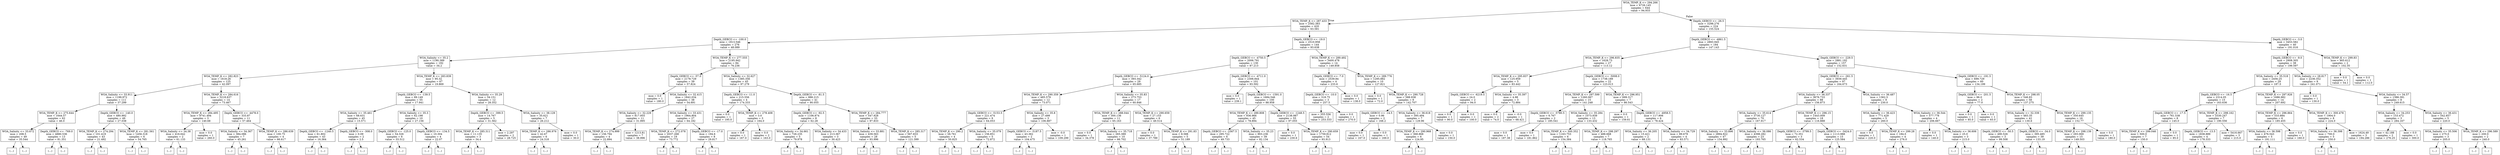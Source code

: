 digraph Tree {
node [shape=box] ;
0 [label="WOA_TEMP_K <= 294.266\nmse = 4726.145\nsamples = 644\nvalue = 94.933"] ;
1 [label="WOA_TEMP_K <= 287.433\nmse = 2582.383\nsamples = 420\nvalue = 63.581"] ;
0 -> 1 [labeldistance=2.5, labelangle=45, headlabel="True"] ;
2 [label="Depth_GEBCO <= -100.0\nmse = 1913.546\nsamples = 276\nvalue = 48.089"] ;
1 -> 2 ;
3 [label="WOA_Salinity <= 35.2\nmse = 1190.389\nsamples = 192\nvalue = 34.2"] ;
2 -> 3 ;
4 [label="WOA_TEMP_K <= 282.823\nmse = 1618.26\nsamples = 125\nvalue = 42.097"] ;
3 -> 4 ;
5 [label="WOA_Salinity <= 33.911\nmse = 1199.972\nsamples = 111\nvalue = 37.299"] ;
4 -> 5 ;
6 [label="WOA_TEMP_K <= 275.644\nmse = 1644.57\nsamples = 62\nvalue = 46.0"] ;
5 -> 6 ;
7 [label="WOA_Salinity <= 33.672\nmse = 208.5\nsamples = 49\nvalue = 35.544"] ;
6 -> 7 ;
8 [label="(...)"] ;
7 -> 8 ;
49 [label="(...)"] ;
7 -> 49 ;
96 [label="Depth_GEBCO <= -769.0\nmse = 4880.536\nsamples = 13\nvalue = 81.351"] ;
6 -> 96 ;
97 [label="(...)"] ;
96 -> 97 ;
118 [label="(...)"] ;
96 -> 118 ;
121 [label="Depth_GEBCO <= -140.0\nmse = 480.992\nsamples = 49\nvalue = 27.038"] ;
5 -> 121 ;
122 [label="WOA_TEMP_K <= 274.294\nmse = 101.419\nsamples = 43\nvalue = 21.492"] ;
121 -> 122 ;
123 [label="(...)"] ;
122 -> 123 ;
144 [label="(...)"] ;
122 -> 144 ;
205 [label="WOA_TEMP_K <= 281.561\nmse = 1456.318\nsamples = 6\nvalue = 54.765"] ;
121 -> 205 ;
206 [label="(...)"] ;
205 -> 206 ;
213 [label="(...)"] ;
205 -> 213 ;
216 [label="WOA_TEMP_K <= 284.616\nmse = 3218.637\nsamples = 14\nvalue = 73.467"] ;
4 -> 216 ;
217 [label="WOA_TEMP_K <= 284.495\nmse = 9741.494\nsamples = 3\nvalue = 140.68"] ;
216 -> 217 ;
218 [label="WOA_Salinity <= 34.38\nmse = 416.642\nsamples = 2\nvalue = 61.133"] ;
217 -> 218 ;
219 [label="(...)"] ;
218 -> 219 ;
220 [label="(...)"] ;
218 -> 220 ;
221 [label="mse = 0.0\nsamples = 1\nvalue = 260.0"] ;
217 -> 221 ;
222 [label="Depth_GEBCO <= -4478.0\nmse = 333.87\nsamples = 11\nvalue = 57.464"] ;
216 -> 222 ;
223 [label="WOA_Salinity <= 34.367\nmse = 384.086\nsamples = 7\nvalue = 45.261"] ;
222 -> 223 ;
224 [label="(...)"] ;
223 -> 224 ;
231 [label="(...)"] ;
223 -> 231 ;
234 [label="WOA_TEMP_K <= 286.639\nmse = 100.75\nsamples = 4\nvalue = 66.617"] ;
222 -> 234 ;
235 [label="(...)"] ;
234 -> 235 ;
240 [label="(...)"] ;
234 -> 240 ;
241 [label="WOA_TEMP_K <= 283.839\nmse = 95.32\nsamples = 67\nvalue = 19.869"] ;
3 -> 241 ;
242 [label="Depth_GEBCO <= -139.5\nmse = 89.149\nsamples = 55\nvalue = 17.941"] ;
241 -> 242 ;
243 [label="WOA_Salinity <= 35.461\nmse = 68.631\nsamples = 45\nvalue = 15.571"] ;
242 -> 243 ;
244 [label="Depth_GEBCO <= -1240.5\nmse = 61.802\nsamples = 43\nvalue = 16.364"] ;
243 -> 244 ;
245 [label="(...)"] ;
244 -> 245 ;
248 [label="(...)"] ;
244 -> 248 ;
275 [label="Depth_GEBCO <= -308.0\nmse = 0.09\nsamples = 2\nvalue = 2.5"] ;
243 -> 275 ;
276 [label="(...)"] ;
275 -> 276 ;
277 [label="(...)"] ;
275 -> 277 ;
278 [label="WOA_Salinity <= 35.3\nmse = 62.198\nsamples = 10\nvalue = 27.156"] ;
242 -> 278 ;
279 [label="Depth_GEBCO <= -125.0\nmse = 54.326\nsamples = 6\nvalue = 33.512"] ;
278 -> 279 ;
280 [label="(...)"] ;
279 -> 280 ;
283 [label="(...)"] ;
279 -> 283 ;
290 [label="Depth_GEBCO <= -134.5\nmse = 10.304\nsamples = 4\nvalue = 22.07"] ;
278 -> 290 ;
291 [label="(...)"] ;
290 -> 291 ;
292 [label="(...)"] ;
290 -> 292 ;
293 [label="WOA_Salinity <= 35.29\nmse = 34.151\nsamples = 12\nvalue = 28.352"] ;
241 -> 293 ;
294 [label="Depth_GEBCO <= -399.5\nmse = 14.767\nsamples = 5\nvalue = 31.562"] ;
293 -> 294 ;
295 [label="WOA_TEMP_K <= 285.311\nmse = 11.135\nsamples = 3\nvalue = 34.4"] ;
294 -> 295 ;
296 [label="(...)"] ;
295 -> 296 ;
297 [label="(...)"] ;
295 -> 297 ;
298 [label="mse = 2.297\nsamples = 2\nvalue = 28.725"] ;
294 -> 298 ;
299 [label="WOA_Salinity <= 38.129\nmse = 35.621\nsamples = 7\nvalue = 26.212"] ;
293 -> 299 ;
300 [label="WOA_TEMP_K <= 286.976\nmse = 42.67\nsamples = 6\nvalue = 24.318"] ;
299 -> 300 ;
301 [label="(...)"] ;
300 -> 301 ;
306 [label="(...)"] ;
300 -> 306 ;
307 [label="mse = 0.0\nsamples = 1\nvalue = 30.0"] ;
299 -> 307 ;
308 [label="WOA_TEMP_K <= 277.555\nmse = 2195.942\nsamples = 84\nvalue = 76.236"] ;
2 -> 308 ;
309 [label="Depth_GEBCO <= -57.0\nmse = 2178.729\nsamples = 39\nvalue = 57.824"] ;
308 -> 309 ;
310 [label="mse = 0.0\nsamples = 1\nvalue = 180.0"] ;
309 -> 310 ;
311 [label="WOA_Salinity <= 32.415\nmse = 1842.034\nsamples = 38\nvalue = 54.691"] ;
309 -> 311 ;
312 [label="WOA_Salinity <= 32.229\nmse = 817.955\nsamples = 11\nvalue = 31.995"] ;
311 -> 312 ;
313 [label="WOA_TEMP_K <= 274.999\nmse = 156.794\nsamples = 4\nvalue = 22.894"] ;
312 -> 313 ;
314 [label="(...)"] ;
313 -> 314 ;
315 [label="(...)"] ;
313 -> 315 ;
316 [label="mse = 1213.81\nsamples = 7\nvalue = 38.996"] ;
312 -> 316 ;
317 [label="WOA_Salinity <= 33.431\nmse = 1964.804\nsamples = 27\nvalue = 64.182"] ;
311 -> 317 ;
318 [label="WOA_TEMP_K <= 272.078\nmse = 2037.268\nsamples = 19\nvalue = 73.772"] ;
317 -> 318 ;
319 [label="(...)"] ;
318 -> 319 ;
322 [label="(...)"] ;
318 -> 322 ;
327 [label="Depth_GEBCO <= -17.0\nmse = 194.6\nsamples = 8\nvalue = 29.817"] ;
317 -> 327 ;
328 [label="(...)"] ;
327 -> 328 ;
337 [label="(...)"] ;
327 -> 337 ;
338 [label="WOA_Salinity <= 32.627\nmse = 1385.356\nsamples = 45\nvalue = 97.279"] ;
308 -> 338 ;
339 [label="Depth_GEBCO <= -11.0\nmse = 215.556\nsamples = 4\nvalue = 174.333"] ;
338 -> 339 ;
340 [label="mse = 0.0\nsamples = 1\nvalue = 195.0"] ;
339 -> 340 ;
341 [label="WOA_TEMP_K <= 278.408\nmse = 3.0\nsamples = 3\nvalue = 164.0"] ;
339 -> 341 ;
342 [label="mse = 0.0\nsamples = 1\nvalue = 167.0"] ;
341 -> 342 ;
343 [label="mse = 0.0\nsamples = 2\nvalue = 163.0"] ;
341 -> 343 ;
344 [label="Depth_GEBCO <= -81.5\nmse = 886.215\nsamples = 41\nvalue = 90.055"] ;
338 -> 344 ;
345 [label="Depth_GEBCO <= -92.5\nmse = 1106.874\nsamples = 8\nvalue = 62.28"] ;
344 -> 345 ;
346 [label="WOA_Salinity <= 34.661\nmse = 726.235\nsamples = 5\nvalue = 79.978"] ;
345 -> 346 ;
347 [label="(...)"] ;
346 -> 347 ;
352 [label="(...)"] ;
346 -> 352 ;
355 [label="WOA_Salinity <= 34.433\nmse = 213.367\nsamples = 3\nvalue = 30.423"] ;
345 -> 355 ;
356 [label="(...)"] ;
355 -> 356 ;
359 [label="(...)"] ;
355 -> 359 ;
360 [label="WOA_TEMP_K <= 284.777\nmse = 547.928\nsamples = 33\nvalue = 97.833"] ;
344 -> 360 ;
361 [label="WOA_Salinity <= 33.881\nmse = 439.563\nsamples = 28\nvalue = 93.996"] ;
360 -> 361 ;
362 [label="(...)"] ;
361 -> 362 ;
367 [label="(...)"] ;
361 -> 367 ;
398 [label="WOA_TEMP_K <= 285.317\nmse = 567.833\nsamples = 5\nvalue = 121.399"] ;
360 -> 398 ;
399 [label="(...)"] ;
398 -> 399 ;
400 [label="(...)"] ;
398 -> 400 ;
405 [label="Depth_GEBCO <= -19.0\nmse = 2510.958\nsamples = 144\nvalue = 93.638"] ;
1 -> 405 ;
406 [label="Depth_GEBCO <= -4750.5\nmse = 2006.791\nsamples = 130\nvalue = 87.213"] ;
405 -> 406 ;
407 [label="Depth_GEBCO <= -5124.0\nmse = 393.342\nsamples = 29\nvalue = 65.685"] ;
406 -> 407 ;
408 [label="WOA_TEMP_K <= 290.359\nmse = 485.579\nsamples = 12\nvalue = 73.071"] ;
407 -> 408 ;
409 [label="Depth_GEBCO <= -5153.5\nmse = 221.474\nsamples = 9\nvalue = 64.053"] ;
408 -> 409 ;
410 [label="WOA_TEMP_K <= 290.2\nmse = 26.761\nsamples = 4\nvalue = 50.825"] ;
409 -> 410 ;
411 [label="(...)"] ;
410 -> 411 ;
414 [label="(...)"] ;
410 -> 414 ;
417 [label="WOA_Salinity <= 35.079\nmse = 156.851\nsamples = 5\nvalue = 72.872"] ;
409 -> 417 ;
418 [label="(...)"] ;
417 -> 418 ;
419 [label="(...)"] ;
417 -> 419 ;
420 [label="WOA_Salinity <= 35.8\nmse = 27.499\nsamples = 3\nvalue = 106.887"] ;
408 -> 420 ;
421 [label="Depth_GEBCO <= -5187.5\nmse = 43.362\nsamples = 2\nvalue = 104.475"] ;
420 -> 421 ;
422 [label="(...)"] ;
421 -> 422 ;
423 [label="(...)"] ;
421 -> 423 ;
424 [label="mse = -0.0\nsamples = 1\nvalue = 109.299"] ;
420 -> 424 ;
425 [label="WOA_Salinity <= 35.83\nmse = 273.753\nsamples = 17\nvalue = 60.846"] ;
407 -> 425 ;
426 [label="WOA_TEMP_K <= 288.044\nmse = 300.136\nsamples = 11\nvalue = 65.163"] ;
425 -> 426 ;
427 [label="mse = 0.0\nsamples = 1\nvalue = 34.378"] ;
426 -> 427 ;
428 [label="WOA_Salinity <= 35.718\nmse = 265.389\nsamples = 10\nvalue = 66.702"] ;
426 -> 428 ;
429 [label="(...)"] ;
428 -> 429 ;
446 [label="(...)"] ;
428 -> 446 ;
447 [label="WOA_TEMP_K <= 290.659\nmse = 27.153\nsamples = 6\nvalue = 49.514"] ;
425 -> 447 ;
448 [label="mse = 0.0\nsamples = 1\nvalue = 37.789"] ;
447 -> 448 ;
449 [label="WOA_TEMP_K <= 291.83\nmse = 8.588\nsamples = 5\nvalue = 51.189"] ;
447 -> 449 ;
450 [label="(...)"] ;
449 -> 450 ;
453 [label="(...)"] ;
449 -> 453 ;
458 [label="Depth_GEBCO <= -4711.0\nmse = 2306.844\nsamples = 101\nvalue = 93.592"] ;
406 -> 458 ;
459 [label="mse = 0.0\nsamples = 1\nvalue = 239.1"] ;
458 -> 459 ;
460 [label="Depth_GEBCO <= -1591.0\nmse = 1684.546\nsamples = 100\nvalue = 88.958"] ;
458 -> 460 ;
461 [label="WOA_TEMP_K <= 289.808\nmse = 936.966\nsamples = 45\nvalue = 78.894"] ;
460 -> 461 ;
462 [label="Depth_GEBCO <= -2567.5\nmse = 295.722\nsamples = 6\nvalue = 49.733"] ;
461 -> 462 ;
463 [label="(...)"] ;
462 -> 463 ;
472 [label="(...)"] ;
462 -> 472 ;
473 [label="WOA_Salinity <= 35.23\nmse = 903.236\nsamples = 39\nvalue = 82.134"] ;
461 -> 473 ;
474 [label="(...)"] ;
473 -> 474 ;
481 [label="(...)"] ;
473 -> 481 ;
534 [label="Depth_GEBCO <= -1248.5\nmse = 2138.987\nsamples = 55\nvalue = 97.055"] ;
460 -> 534 ;
535 [label="mse = 0.0\nsamples = 1\nvalue = 230.6"] ;
534 -> 535 ;
536 [label="WOA_TEMP_K <= 290.659\nmse = 1759.812\nsamples = 54\nvalue = 93.913"] ;
534 -> 536 ;
537 [label="(...)"] ;
536 -> 537 ;
600 [label="(...)"] ;
536 -> 600 ;
625 [label="WOA_TEMP_K <= 289.492\nmse = 3400.478\nsamples = 14\nvalue = 149.858"] ;
405 -> 625 ;
626 [label="Depth_GEBCO <= -7.0\nmse = 2539.84\nsamples = 4\nvalue = 233.6"] ;
625 -> 626 ;
627 [label="Depth_GEBCO <= -10.0\nmse = 318.75\nsamples = 3\nvalue = 257.5"] ;
626 -> 627 ;
628 [label="mse = 355.556\nsamples = 2\nvalue = 253.333"] ;
627 -> 628 ;
629 [label="mse = 0.0\nsamples = 1\nvalue = 270.0"] ;
627 -> 629 ;
630 [label="mse = 0.0\nsamples = 1\nvalue = 138.0"] ;
626 -> 630 ;
631 [label="WOA_TEMP_K <= 289.776\nmse = 1295.882\nsamples = 10\nvalue = 127.821"] ;
625 -> 631 ;
632 [label="mse = 0.0\nsamples = 1\nvalue = 72.0"] ;
631 -> 632 ;
633 [label="WOA_TEMP_K <= 290.728\nmse = 588.938\nsamples = 9\nvalue = 142.707"] ;
631 -> 633 ;
634 [label="Depth_GEBCO <= -14.5\nmse = 0.96\nsamples = 2\nvalue = 168.2"] ;
633 -> 634 ;
635 [label="mse = 0.0\nsamples = 1\nvalue = 167.0"] ;
634 -> 635 ;
636 [label="mse = 0.0\nsamples = 1\nvalue = 169.0"] ;
634 -> 636 ;
637 [label="WOA_Salinity <= 36.618\nmse = 395.494\nsamples = 7\nvalue = 129.96"] ;
633 -> 637 ;
638 [label="WOA_TEMP_K <= 290.968\nmse = 368.868\nsamples = 6\nvalue = 124.95"] ;
637 -> 638 ;
639 [label="(...)"] ;
638 -> 639 ;
642 [label="(...)"] ;
638 -> 642 ;
649 [label="mse = 0.0\nsamples = 1\nvalue = 150.0"] ;
637 -> 649 ;
650 [label="Depth_GEBCO <= -26.5\nmse = 3298.276\nsamples = 224\nvalue = 155.524"] ;
0 -> 650 [labeldistance=2.5, labelangle=-45, headlabel="False"] ;
651 [label="Depth_GEBCO <= -4861.5\nmse = 2893.945\nsamples = 184\nvalue = 147.143"] ;
650 -> 651 ;
652 [label="WOA_TEMP_K <= 296.835\nmse = 1628.73\nsamples = 27\nvalue = 113.12"] ;
651 -> 652 ;
653 [label="WOA_TEMP_K <= 295.837\nmse = 125.959\nsamples = 5\nvalue = 83.442"] ;
652 -> 653 ;
654 [label="Depth_GEBCO <= -6219.5\nmse = 24.0\nsamples = 2\nvalue = 94.0"] ;
653 -> 654 ;
655 [label="mse = 0.0\nsamples = 1\nvalue = 90.0"] ;
654 -> 655 ;
656 [label="mse = 0.0\nsamples = 1\nvalue = 100.0"] ;
654 -> 656 ;
657 [label="WOA_Salinity <= 35.397\nmse = 4.98\nsamples = 3\nvalue = 72.884"] ;
653 -> 657 ;
658 [label="mse = 0.0\nsamples = 2\nvalue = 74.0"] ;
657 -> 658 ;
659 [label="mse = -0.0\nsamples = 1\nvalue = 68.421"] ;
657 -> 659 ;
660 [label="Depth_GEBCO <= -5008.0\nmse = 1738.189\nsamples = 22\nvalue = 123.013"] ;
652 -> 660 ;
661 [label="WOA_TEMP_K <= 297.599\nmse = 1260.067\nsamples = 15\nvalue = 141.248"] ;
660 -> 661 ;
662 [label="Depth_GEBCO <= -5780.5\nmse = 6.767\nsamples = 2\nvalue = 185.541"] ;
661 -> 662 ;
663 [label="mse = 0.0\nsamples = 1\nvalue = 187.38"] ;
662 -> 663 ;
664 [label="mse = 0.0\nsamples = 1\nvalue = 181.862"] ;
662 -> 664 ;
665 [label="WOA_Salinity <= 35.284\nmse = 1073.939\nsamples = 13\nvalue = 133.432"] ;
661 -> 665 ;
666 [label="WOA_TEMP_K <= 300.352\nmse = 1163.753\nsamples = 6\nvalue = 154.384"] ;
665 -> 666 ;
667 [label="(...)"] ;
666 -> 667 ;
672 [label="(...)"] ;
666 -> 672 ;
677 [label="WOA_TEMP_K <= 298.297\nmse = 488.668\nsamples = 7\nvalue = 118.765"] ;
665 -> 677 ;
678 [label="(...)"] ;
677 -> 678 ;
679 [label="(...)"] ;
677 -> 679 ;
690 [label="WOA_TEMP_K <= 296.951\nmse = 699.317\nsamples = 7\nvalue = 86.543"] ;
660 -> 690 ;
691 [label="mse = 0.0\nsamples = 1\nvalue = 159.61"] ;
690 -> 691 ;
692 [label="Depth_GEBCO <= -4958.5\nmse = 117.906\nsamples = 6\nvalue = 78.424"] ;
690 -> 692 ;
693 [label="WOA_Salinity <= 36.205\nmse = 15.421\nsamples = 2\nvalue = 68.131"] ;
692 -> 693 ;
694 [label="(...)"] ;
693 -> 694 ;
695 [label="(...)"] ;
693 -> 695 ;
696 [label="WOA_Salinity <= 34.729\nmse = 89.679\nsamples = 4\nvalue = 83.571"] ;
692 -> 696 ;
697 [label="(...)"] ;
696 -> 697 ;
698 [label="(...)"] ;
696 -> 698 ;
703 [label="Depth_GEBCO <= -229.5\nmse = 2881.192\nsamples = 157\nvalue = 152.631"] ;
651 -> 703 ;
704 [label="Depth_GEBCO <= -261.5\nmse = 3939.445\nsamples = 97\nvalue = 164.673"] ;
703 -> 704 ;
705 [label="WOA_Salinity <= 36.337\nmse = 3676.733\nsamples = 88\nvalue = 156.873"] ;
704 -> 705 ;
706 [label="WOA_Salinity <= 35.614\nmse = 3730.127\nsamples = 70\nvalue = 167.917"] ;
705 -> 706 ;
707 [label="WOA_Salinity <= 33.896\nmse = 2894.922\nsamples = 47\nvalue = 154.992"] ;
706 -> 707 ;
708 [label="(...)"] ;
707 -> 708 ;
719 [label="(...)"] ;
707 -> 719 ;
794 [label="WOA_Salinity <= 36.086\nmse = 4398.282\nsamples = 23\nvalue = 193.765"] ;
706 -> 794 ;
795 [label="(...)"] ;
794 -> 795 ;
814 [label="(...)"] ;
794 -> 814 ;
831 [label="WOA_TEMP_K <= 296.15\nmse = 1443.009\nsamples = 18\nvalue = 116.888"] ;
705 -> 831 ;
832 [label="Depth_GEBCO <= -3799.5\nmse = 72.351\nsamples = 3\nvalue = 62.534"] ;
831 -> 832 ;
833 [label="(...)"] ;
832 -> 833 ;
834 [label="(...)"] ;
832 -> 834 ;
837 [label="Depth_GEBCO <= -3424.0\nmse = 1113.988\nsamples = 15\nvalue = 125.584"] ;
831 -> 837 ;
838 [label="(...)"] ;
837 -> 838 ;
859 [label="(...)"] ;
837 -> 859 ;
864 [label="WOA_Salinity <= 36.487\nmse = 1362.5\nsamples = 9\nvalue = 230.0"] ;
704 -> 864 ;
865 [label="WOA_Salinity <= 36.423\nmse = 771.429\nsamples = 5\nvalue = 260.0"] ;
864 -> 865 ;
866 [label="mse = 0.0\nsamples = 1\nvalue = 220.0"] ;
865 -> 866 ;
867 [label="WOA_TEMP_K <= 299.28\nmse = 184.0\nsamples = 4\nvalue = 276.0"] ;
865 -> 867 ;
868 [label="(...)"] ;
867 -> 868 ;
869 [label="(...)"] ;
867 -> 869 ;
870 [label="WOA_Salinity <= 36.544\nmse = 577.778\nsamples = 4\nvalue = 206.667"] ;
864 -> 870 ;
871 [label="mse = 0.0\nsamples = 1\nvalue = 140.0"] ;
870 -> 871 ;
872 [label="WOA_Salinity <= 36.606\nmse = 25.0\nsamples = 3\nvalue = 215.0"] ;
870 -> 872 ;
873 [label="(...)"] ;
872 -> 873 ;
874 [label="(...)"] ;
872 -> 874 ;
875 [label="Depth_GEBCO <= -191.5\nmse = 699.729\nsamples = 60\nvalue = 134.199"] ;
703 -> 875 ;
876 [label="Depth_GEBCO <= -201.5\nmse = 96.0\nsamples = 2\nvalue = 77.0"] ;
875 -> 876 ;
877 [label="mse = 0.0\nsamples = 1\nvalue = 85.0"] ;
876 -> 877 ;
878 [label="mse = 0.0\nsamples = 1\nvalue = 65.0"] ;
876 -> 878 ;
879 [label="WOA_TEMP_K <= 298.05\nmse = 546.83\nsamples = 58\nvalue = 137.275"] ;
875 -> 879 ;
880 [label="WOA_Salinity <= 32.339\nmse = 483.35\nsamples = 42\nvalue = 130.6"] ;
879 -> 880 ;
881 [label="Depth_GEBCO <= -50.5\nmse = 490.526\nsamples = 3\nvalue = 99.508"] ;
880 -> 881 ;
882 [label="(...)"] ;
881 -> 882 ;
883 [label="(...)"] ;
881 -> 883 ;
884 [label="Depth_GEBCO <= -34.0\nmse = 395.485\nsamples = 39\nvalue = 133.19"] ;
880 -> 884 ;
885 [label="(...)"] ;
884 -> 885 ;
942 [label="(...)"] ;
884 -> 942 ;
945 [label="WOA_TEMP_K <= 299.135\nmse = 350.645\nsamples = 16\nvalue = 152.77"] ;
879 -> 945 ;
946 [label="WOA_TEMP_K <= 298.139\nmse = 293.069\nsamples = 15\nvalue = 149.503"] ;
945 -> 946 ;
947 [label="(...)"] ;
946 -> 947 ;
950 [label="(...)"] ;
946 -> 950 ;
967 [label="mse = 0.0\nsamples = 1\nvalue = 180.0"] ;
945 -> 967 ;
968 [label="Depth_GEBCO <= -3.0\nmse = 3453.582\nsamples = 40\nvalue = 191.016"] ;
650 -> 968 ;
969 [label="Depth_GEBCO <= -9.0\nmse = 2908.305\nsamples = 38\nvalue = 199.597"] ;
968 -> 969 ;
970 [label="WOA_Salinity <= 35.518\nmse = 2456.25\nsamples = 29\nvalue = 187.5"] ;
969 -> 970 ;
971 [label="Depth_GEBCO <= -16.5\nmse = 2314.05\nsamples = 15\nvalue = 163.636"] ;
970 -> 971 ;
972 [label="Depth_GEBCO <= -17.5\nmse = 761.538\nsamples = 8\nvalue = 145.0"] ;
971 -> 972 ;
973 [label="WOA_TEMP_K <= 299.046\nmse = 500.0\nsamples = 7\nvalue = 150.0"] ;
972 -> 973 ;
974 [label="(...)"] ;
973 -> 974 ;
981 [label="(...)"] ;
973 -> 981 ;
982 [label="mse = 0.0\nsamples = 1\nvalue = 85.0"] ;
972 -> 982 ;
983 [label="WOA_TEMP_K <= 298.162\nmse = 3330.247\nsamples = 7\nvalue = 190.556"] ;
971 -> 983 ;
984 [label="Depth_GEBCO <= -13.5\nmse = 1838.889\nsamples = 4\nvalue = 178.333"] ;
983 -> 984 ;
985 [label="(...)"] ;
984 -> 985 ;
986 [label="(...)"] ;
984 -> 986 ;
987 [label="mse = 5416.667\nsamples = 3\nvalue = 215.0"] ;
983 -> 987 ;
988 [label="WOA_TEMP_K <= 297.926\nmse = 1686.982\nsamples = 14\nvalue = 207.692"] ;
970 -> 988 ;
989 [label="WOA_TEMP_K <= 296.864\nmse = 533.884\nsamples = 6\nvalue = 185.455"] ;
988 -> 989 ;
990 [label="WOA_Salinity <= 36.598\nmse = 476.543\nsamples = 5\nvalue = 191.111"] ;
989 -> 990 ;
991 [label="(...)"] ;
990 -> 991 ;
994 [label="(...)"] ;
990 -> 994 ;
995 [label="mse = 0.0\nsamples = 1\nvalue = 160.0"] ;
989 -> 995 ;
996 [label="WOA_TEMP_K <= 300.478\nmse = 1904.0\nsamples = 8\nvalue = 224.0"] ;
988 -> 996 ;
997 [label="WOA_Salinity <= 36.398\nmse = 700.0\nsamples = 5\nvalue = 250.0"] ;
996 -> 997 ;
998 [label="(...)"] ;
997 -> 998 ;
999 [label="(...)"] ;
997 -> 999 ;
1002 [label="mse = 1624.49\nsamples = 3\nvalue = 194.286"] ;
996 -> 1002 ;
1003 [label="WOA_Salinity <= 28.817\nmse = 2236.352\nsamples = 9\nvalue = 241.071"] ;
969 -> 1003 ;
1004 [label="mse = 0.0\nsamples = 1\nvalue = 130.0"] ;
1003 -> 1004 ;
1005 [label="WOA_Salinity <= 34.57\nmse = 1386.391\nsamples = 8\nvalue = 249.615"] ;
1003 -> 1005 ;
1006 [label="WOA_Salinity <= 34.253\nmse = 153.472\nsamples = 3\nvalue = 284.167"] ;
1005 -> 1006 ;
1007 [label="mse = 42.188\nsamples = 2\nvalue = 276.25"] ;
1006 -> 1007 ;
1008 [label="mse = 0.0\nsamples = 1\nvalue = 300.0"] ;
1006 -> 1008 ;
1009 [label="WOA_Salinity <= 36.431\nmse = 542.857\nsamples = 5\nvalue = 220.0"] ;
1005 -> 1009 ;
1010 [label="WOA_Salinity <= 35.506\nmse = 275.0\nsamples = 3\nvalue = 205.0"] ;
1009 -> 1010 ;
1011 [label="(...)"] ;
1010 -> 1011 ;
1012 [label="(...)"] ;
1010 -> 1012 ;
1013 [label="WOA_TEMP_K <= 296.589\nmse = 200.0\nsamples = 2\nvalue = 240.0"] ;
1009 -> 1013 ;
1014 [label="(...)"] ;
1013 -> 1014 ;
1015 [label="(...)"] ;
1013 -> 1015 ;
1016 [label="WOA_TEMP_K <= 299.83\nmse = 465.612\nsamples = 2\nvalue = 102.35"] ;
968 -> 1016 ;
1017 [label="mse = 0.0\nsamples = 1\nvalue = 54.1"] ;
1016 -> 1017 ;
1018 [label="mse = 0.0\nsamples = 1\nvalue = 112.0"] ;
1016 -> 1018 ;
}